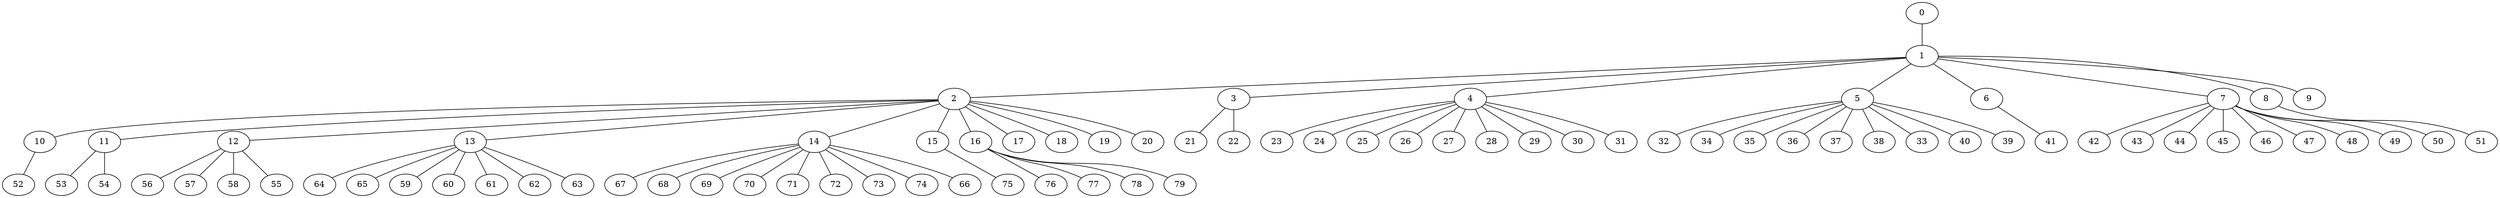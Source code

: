 
graph graphname {
    0 -- 1
1 -- 2
1 -- 3
1 -- 4
1 -- 5
1 -- 6
1 -- 7
1 -- 8
1 -- 9
2 -- 10
2 -- 11
2 -- 12
2 -- 13
2 -- 14
2 -- 15
2 -- 16
2 -- 17
2 -- 18
2 -- 19
2 -- 20
3 -- 21
3 -- 22
4 -- 23
4 -- 24
4 -- 25
4 -- 26
4 -- 27
4 -- 28
4 -- 29
4 -- 30
4 -- 31
5 -- 32
5 -- 34
5 -- 35
5 -- 36
5 -- 37
5 -- 38
5 -- 33
5 -- 40
5 -- 39
6 -- 41
7 -- 42
7 -- 43
7 -- 44
7 -- 45
7 -- 46
7 -- 47
7 -- 48
7 -- 49
7 -- 50
8 -- 51
10 -- 52
11 -- 53
11 -- 54
12 -- 56
12 -- 57
12 -- 58
12 -- 55
13 -- 64
13 -- 65
13 -- 59
13 -- 60
13 -- 61
13 -- 62
13 -- 63
14 -- 67
14 -- 68
14 -- 69
14 -- 70
14 -- 71
14 -- 72
14 -- 73
14 -- 74
14 -- 66
15 -- 75
16 -- 76
16 -- 77
16 -- 78
16 -- 79

}
